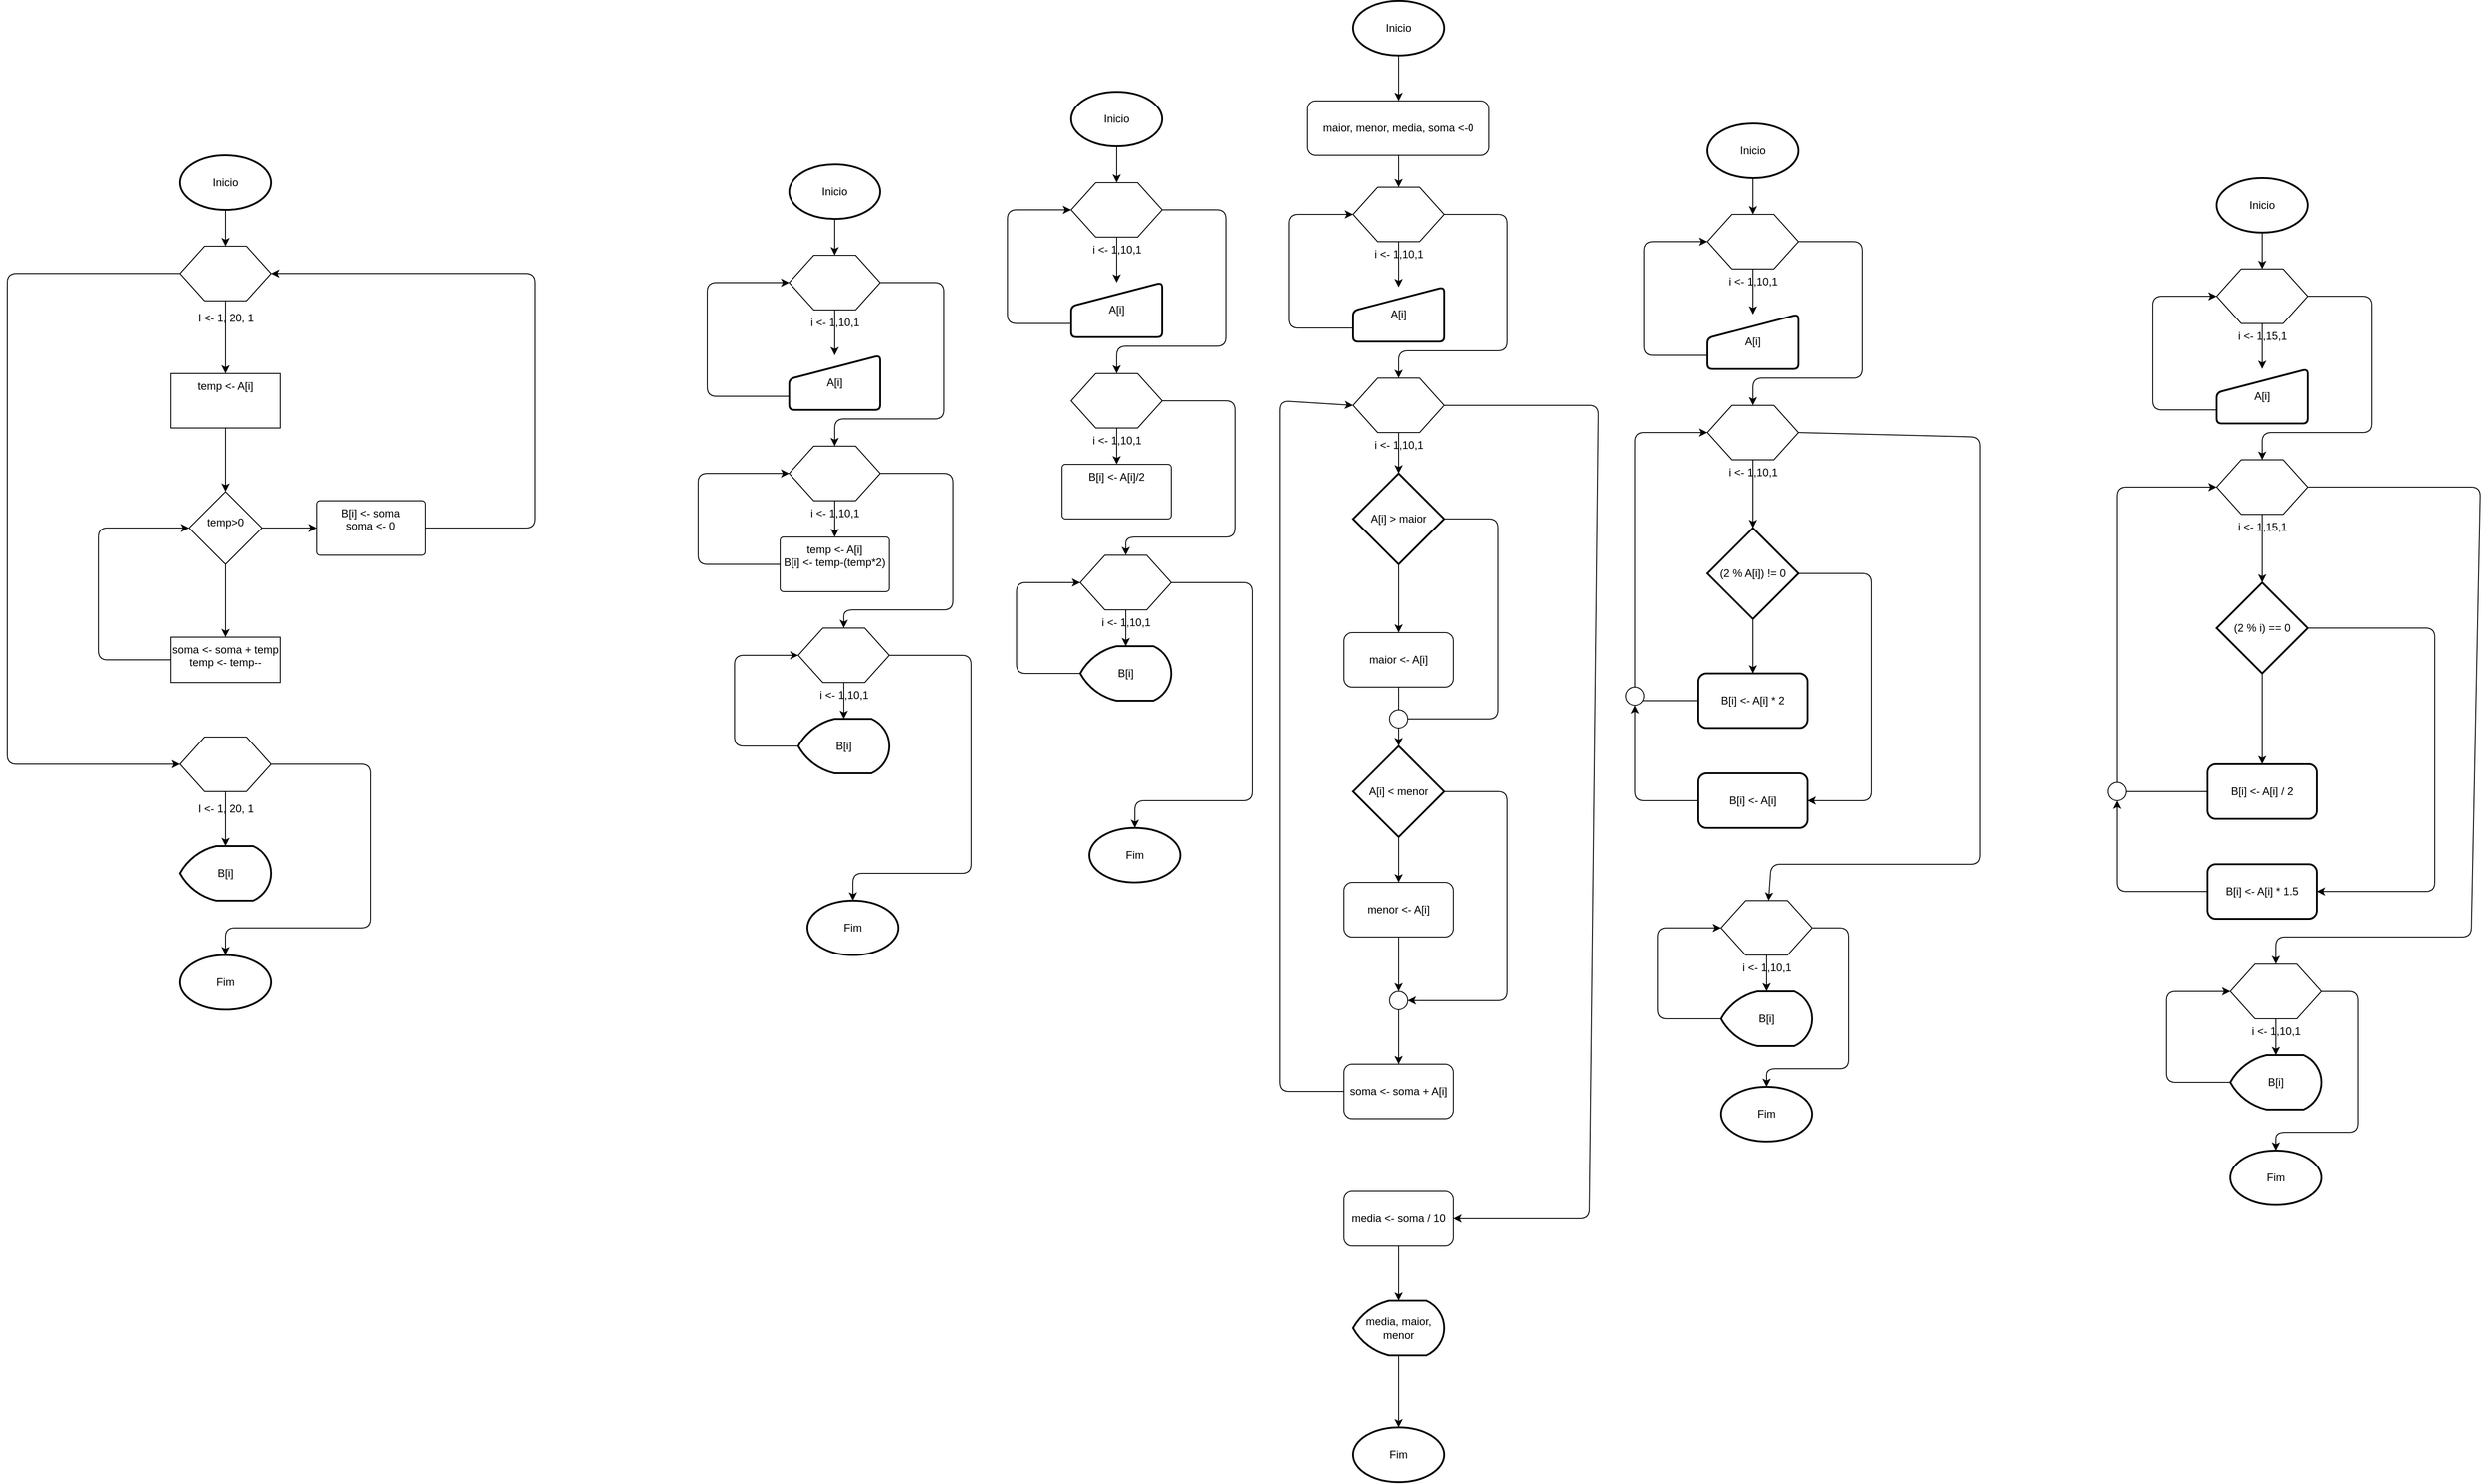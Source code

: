 <mxfile>
    <diagram id="wFaC8I6xKqfInYs-ftYd" name="Page-1">
        <mxGraphModel dx="507" dy="1387" grid="1" gridSize="10" guides="1" tooltips="1" connect="1" arrows="1" fold="1" page="1" pageScale="1" pageWidth="850" pageHeight="1100" math="0" shadow="0">
            <root>
                <mxCell id="0"/>
                <mxCell id="1" parent="0"/>
                <mxCell id="3" value="Fim" style="strokeWidth=2;html=1;shape=mxgraph.flowchart.start_1;whiteSpace=wrap;" parent="1" vertex="1">
                    <mxGeometry x="310" y="910" width="100" height="60" as="geometry"/>
                </mxCell>
                <mxCell id="16" value="" style="edgeStyle=none;html=1;" parent="1" source="14" target="15" edge="1">
                    <mxGeometry relative="1" as="geometry"/>
                </mxCell>
                <mxCell id="14" value="Inicio" style="strokeWidth=2;html=1;shape=mxgraph.flowchart.start_1;whiteSpace=wrap;" parent="1" vertex="1">
                    <mxGeometry x="310" y="30" width="100" height="60" as="geometry"/>
                </mxCell>
                <mxCell id="18" value="" style="edgeStyle=none;html=1;" parent="1" source="15" target="17" edge="1">
                    <mxGeometry relative="1" as="geometry"/>
                </mxCell>
                <mxCell id="32" style="edgeStyle=none;html=1;exitX=0;exitY=0.5;exitDx=0;exitDy=0;entryX=0;entryY=0.5;entryDx=0;entryDy=0;" parent="1" source="15" target="29" edge="1">
                    <mxGeometry relative="1" as="geometry">
                        <Array as="points">
                            <mxPoint x="120" y="160"/>
                            <mxPoint x="120" y="700"/>
                        </Array>
                    </mxGeometry>
                </mxCell>
                <mxCell id="15" value="&lt;p style=&quot;line-height: 0%;&quot;&gt;I &amp;lt;- 1, 20, 1&lt;/p&gt;" style="verticalLabelPosition=bottom;verticalAlign=top;html=1;shape=hexagon;perimeter=hexagonPerimeter2;arcSize=6;size=0.27;" parent="1" vertex="1">
                    <mxGeometry x="310" y="130" width="100" height="60" as="geometry"/>
                </mxCell>
                <mxCell id="21" value="" style="edgeStyle=none;html=1;" parent="1" source="17" target="20" edge="1">
                    <mxGeometry relative="1" as="geometry"/>
                </mxCell>
                <mxCell id="17" value="temp &amp;lt;- A[i]" style="whiteSpace=wrap;html=1;verticalAlign=top;arcSize=6;" parent="1" vertex="1">
                    <mxGeometry x="300" y="270" width="120" height="60" as="geometry"/>
                </mxCell>
                <mxCell id="23" value="" style="edgeStyle=none;html=1;" parent="1" source="20" target="22" edge="1">
                    <mxGeometry relative="1" as="geometry"/>
                </mxCell>
                <mxCell id="26" value="" style="edgeStyle=none;html=1;" parent="1" source="20" target="25" edge="1">
                    <mxGeometry relative="1" as="geometry"/>
                </mxCell>
                <mxCell id="20" value="&lt;p style=&quot;line-height: 260%;&quot;&gt;temp&amp;gt;0&lt;/p&gt;" style="rhombus;whiteSpace=wrap;html=1;verticalAlign=top;arcSize=6;" parent="1" vertex="1">
                    <mxGeometry x="320" y="400" width="80" height="80" as="geometry"/>
                </mxCell>
                <mxCell id="24" style="edgeStyle=none;html=1;exitX=0;exitY=0.5;exitDx=0;exitDy=0;entryX=0;entryY=0.5;entryDx=0;entryDy=0;" parent="1" source="22" target="20" edge="1">
                    <mxGeometry relative="1" as="geometry">
                        <Array as="points">
                            <mxPoint x="220" y="585"/>
                            <mxPoint x="220" y="440"/>
                        </Array>
                    </mxGeometry>
                </mxCell>
                <mxCell id="22" value="soma &amp;lt;- soma + temp&lt;br&gt;temp &amp;lt;- temp--" style="whiteSpace=wrap;html=1;verticalAlign=top;arcSize=6;" parent="1" vertex="1">
                    <mxGeometry x="300" y="560" width="120" height="50" as="geometry"/>
                </mxCell>
                <mxCell id="28" style="edgeStyle=none;html=1;exitX=1;exitY=0.5;exitDx=0;exitDy=0;entryX=1;entryY=0.5;entryDx=0;entryDy=0;" parent="1" source="25" target="15" edge="1">
                    <mxGeometry relative="1" as="geometry">
                        <Array as="points">
                            <mxPoint x="700" y="440"/>
                            <mxPoint x="700" y="160"/>
                        </Array>
                    </mxGeometry>
                </mxCell>
                <mxCell id="25" value="B[i] &amp;lt;- soma&lt;br&gt;soma &amp;lt;- 0" style="rounded=1;whiteSpace=wrap;html=1;verticalAlign=top;arcSize=6;" parent="1" vertex="1">
                    <mxGeometry x="460" y="410" width="120" height="60" as="geometry"/>
                </mxCell>
                <mxCell id="31" value="" style="edgeStyle=none;html=1;" parent="1" source="29" target="30" edge="1">
                    <mxGeometry relative="1" as="geometry"/>
                </mxCell>
                <mxCell id="33" style="edgeStyle=none;html=1;exitX=1;exitY=0.5;exitDx=0;exitDy=0;entryX=0.5;entryY=0;entryDx=0;entryDy=0;entryPerimeter=0;" parent="1" source="29" target="3" edge="1">
                    <mxGeometry relative="1" as="geometry">
                        <Array as="points">
                            <mxPoint x="520" y="700"/>
                            <mxPoint x="520" y="880"/>
                            <mxPoint x="360" y="880"/>
                        </Array>
                    </mxGeometry>
                </mxCell>
                <mxCell id="29" value="&lt;p style=&quot;line-height: 0%;&quot;&gt;I &amp;lt;- 1, 20, 1&lt;/p&gt;" style="verticalLabelPosition=bottom;verticalAlign=top;html=1;shape=hexagon;perimeter=hexagonPerimeter2;arcSize=6;size=0.27;" parent="1" vertex="1">
                    <mxGeometry x="310" y="670" width="100" height="60" as="geometry"/>
                </mxCell>
                <mxCell id="30" value="B[i]" style="strokeWidth=2;html=1;shape=mxgraph.flowchart.display;whiteSpace=wrap;" parent="1" vertex="1">
                    <mxGeometry x="310" y="790" width="100" height="60" as="geometry"/>
                </mxCell>
                <mxCell id="37" value="" style="edgeStyle=none;html=1;" parent="1" source="34" target="36" edge="1">
                    <mxGeometry relative="1" as="geometry"/>
                </mxCell>
                <mxCell id="34" value="Inicio" style="strokeWidth=2;html=1;shape=mxgraph.flowchart.start_1;whiteSpace=wrap;" parent="1" vertex="1">
                    <mxGeometry x="980" y="40" width="100" height="60" as="geometry"/>
                </mxCell>
                <mxCell id="35" value="Fim" style="strokeWidth=2;html=1;shape=mxgraph.flowchart.start_1;whiteSpace=wrap;" parent="1" vertex="1">
                    <mxGeometry x="1000" y="850" width="100" height="60" as="geometry"/>
                </mxCell>
                <mxCell id="39" value="" style="edgeStyle=none;html=1;" parent="1" source="36" target="38" edge="1">
                    <mxGeometry relative="1" as="geometry"/>
                </mxCell>
                <mxCell id="47" style="edgeStyle=none;html=1;exitX=1;exitY=0.5;exitDx=0;exitDy=0;entryX=0.5;entryY=0;entryDx=0;entryDy=0;" parent="1" source="36" target="44" edge="1">
                    <mxGeometry relative="1" as="geometry">
                        <Array as="points">
                            <mxPoint x="1150" y="170"/>
                            <mxPoint x="1150" y="320"/>
                            <mxPoint x="1030" y="320"/>
                        </Array>
                    </mxGeometry>
                </mxCell>
                <mxCell id="36" value="i &amp;lt;- 1,10,1" style="verticalLabelPosition=bottom;verticalAlign=top;html=1;shape=hexagon;perimeter=hexagonPerimeter2;arcSize=6;size=0.27;" parent="1" vertex="1">
                    <mxGeometry x="980" y="140" width="100" height="60" as="geometry"/>
                </mxCell>
                <mxCell id="40" style="edgeStyle=none;html=1;exitX=0;exitY=0.75;exitDx=0;exitDy=0;entryX=0;entryY=0.5;entryDx=0;entryDy=0;" parent="1" source="38" target="36" edge="1">
                    <mxGeometry relative="1" as="geometry">
                        <Array as="points">
                            <mxPoint x="890" y="295"/>
                            <mxPoint x="890" y="170"/>
                        </Array>
                    </mxGeometry>
                </mxCell>
                <mxCell id="38" value="A[i]" style="html=1;strokeWidth=2;shape=manualInput;whiteSpace=wrap;rounded=1;size=26;arcSize=11;" parent="1" vertex="1">
                    <mxGeometry x="980" y="250" width="100" height="60" as="geometry"/>
                </mxCell>
                <mxCell id="46" style="edgeStyle=none;html=1;exitX=0;exitY=0.5;exitDx=0;exitDy=0;entryX=0;entryY=0.5;entryDx=0;entryDy=0;" parent="1" source="42" target="44" edge="1">
                    <mxGeometry relative="1" as="geometry">
                        <Array as="points">
                            <mxPoint x="880" y="480"/>
                            <mxPoint x="880" y="430"/>
                            <mxPoint x="880" y="380"/>
                        </Array>
                    </mxGeometry>
                </mxCell>
                <mxCell id="42" value="temp &amp;lt;- A[i]&lt;br&gt;B[i] &amp;lt;- temp-(temp*2)" style="rounded=1;whiteSpace=wrap;html=1;verticalAlign=top;arcSize=6;" parent="1" vertex="1">
                    <mxGeometry x="970" y="450" width="120" height="60" as="geometry"/>
                </mxCell>
                <mxCell id="45" value="" style="edgeStyle=none;html=1;" parent="1" source="44" target="42" edge="1">
                    <mxGeometry relative="1" as="geometry"/>
                </mxCell>
                <mxCell id="59" style="edgeStyle=none;html=1;exitX=1;exitY=0.5;exitDx=0;exitDy=0;entryX=0.5;entryY=0;entryDx=0;entryDy=0;" parent="1" source="44" target="56" edge="1">
                    <mxGeometry relative="1" as="geometry">
                        <Array as="points">
                            <mxPoint x="1160" y="380"/>
                            <mxPoint x="1160" y="530"/>
                            <mxPoint x="1040" y="530"/>
                        </Array>
                    </mxGeometry>
                </mxCell>
                <mxCell id="44" value="i &amp;lt;- 1,10,1" style="verticalLabelPosition=bottom;verticalAlign=top;html=1;shape=hexagon;perimeter=hexagonPerimeter2;arcSize=6;size=0.27;" parent="1" vertex="1">
                    <mxGeometry x="980" y="350" width="100" height="60" as="geometry"/>
                </mxCell>
                <mxCell id="58" value="" style="edgeStyle=none;html=1;" parent="1" source="56" target="57" edge="1">
                    <mxGeometry relative="1" as="geometry"/>
                </mxCell>
                <mxCell id="61" style="edgeStyle=none;html=1;exitX=1;exitY=0.5;exitDx=0;exitDy=0;" parent="1" source="56" target="35" edge="1">
                    <mxGeometry relative="1" as="geometry">
                        <Array as="points">
                            <mxPoint x="1180" y="580"/>
                            <mxPoint x="1180" y="820"/>
                            <mxPoint x="1050" y="820"/>
                        </Array>
                    </mxGeometry>
                </mxCell>
                <mxCell id="56" value="i &amp;lt;- 1,10,1" style="verticalLabelPosition=bottom;verticalAlign=top;html=1;shape=hexagon;perimeter=hexagonPerimeter2;arcSize=6;size=0.27;" parent="1" vertex="1">
                    <mxGeometry x="990" y="550" width="100" height="60" as="geometry"/>
                </mxCell>
                <mxCell id="60" style="edgeStyle=none;html=1;exitX=0;exitY=0.5;exitDx=0;exitDy=0;exitPerimeter=0;entryX=0;entryY=0.5;entryDx=0;entryDy=0;" parent="1" source="57" target="56" edge="1">
                    <mxGeometry relative="1" as="geometry">
                        <Array as="points">
                            <mxPoint x="920" y="680"/>
                            <mxPoint x="920" y="580"/>
                        </Array>
                    </mxGeometry>
                </mxCell>
                <mxCell id="57" value="B[i]" style="strokeWidth=2;html=1;shape=mxgraph.flowchart.display;whiteSpace=wrap;" parent="1" vertex="1">
                    <mxGeometry x="990" y="650" width="100" height="60" as="geometry"/>
                </mxCell>
                <mxCell id="62" value="" style="edgeStyle=none;html=1;" parent="1" source="63" target="67" edge="1">
                    <mxGeometry relative="1" as="geometry"/>
                </mxCell>
                <mxCell id="63" value="Inicio" style="strokeWidth=2;html=1;shape=mxgraph.flowchart.start_1;whiteSpace=wrap;" parent="1" vertex="1">
                    <mxGeometry x="1290" y="-40" width="100" height="60" as="geometry"/>
                </mxCell>
                <mxCell id="64" value="Fim" style="strokeWidth=2;html=1;shape=mxgraph.flowchart.start_1;whiteSpace=wrap;" parent="1" vertex="1">
                    <mxGeometry x="1310" y="770" width="100" height="60" as="geometry"/>
                </mxCell>
                <mxCell id="65" value="" style="edgeStyle=none;html=1;" parent="1" source="67" target="68" edge="1">
                    <mxGeometry relative="1" as="geometry"/>
                </mxCell>
                <mxCell id="66" style="edgeStyle=none;html=1;exitX=1;exitY=0.5;exitDx=0;exitDy=0;entryX=0.5;entryY=0;entryDx=0;entryDy=0;" parent="1" source="67" target="72" edge="1">
                    <mxGeometry relative="1" as="geometry">
                        <Array as="points">
                            <mxPoint x="1460" y="90"/>
                            <mxPoint x="1460" y="240"/>
                            <mxPoint x="1340" y="240"/>
                        </Array>
                    </mxGeometry>
                </mxCell>
                <mxCell id="67" value="i &amp;lt;- 1,10,1" style="verticalLabelPosition=bottom;verticalAlign=top;html=1;shape=hexagon;perimeter=hexagonPerimeter2;arcSize=6;size=0.27;" parent="1" vertex="1">
                    <mxGeometry x="1290" y="60" width="100" height="60" as="geometry"/>
                </mxCell>
                <mxCell id="114" style="edgeStyle=none;html=1;exitX=0;exitY=0.75;exitDx=0;exitDy=0;entryX=0;entryY=0.5;entryDx=0;entryDy=0;" parent="1" source="68" target="67" edge="1">
                    <mxGeometry relative="1" as="geometry">
                        <Array as="points">
                            <mxPoint x="1220" y="215"/>
                            <mxPoint x="1220" y="90"/>
                        </Array>
                    </mxGeometry>
                </mxCell>
                <mxCell id="68" value="A[i]" style="html=1;strokeWidth=2;shape=manualInput;whiteSpace=wrap;rounded=1;size=26;arcSize=11;" parent="1" vertex="1">
                    <mxGeometry x="1290" y="170" width="100" height="60" as="geometry"/>
                </mxCell>
                <mxCell id="69" value="B[i] &amp;lt;- A[i]/2" style="rounded=1;whiteSpace=wrap;html=1;verticalAlign=top;arcSize=6;" parent="1" vertex="1">
                    <mxGeometry x="1280" y="370" width="120" height="60" as="geometry"/>
                </mxCell>
                <mxCell id="70" value="" style="edgeStyle=none;html=1;" parent="1" source="72" target="69" edge="1">
                    <mxGeometry relative="1" as="geometry"/>
                </mxCell>
                <mxCell id="71" style="edgeStyle=none;html=1;exitX=1;exitY=0.5;exitDx=0;exitDy=0;entryX=0.5;entryY=0;entryDx=0;entryDy=0;" parent="1" source="72" target="75" edge="1">
                    <mxGeometry relative="1" as="geometry">
                        <Array as="points">
                            <mxPoint x="1470" y="300"/>
                            <mxPoint x="1470" y="450"/>
                            <mxPoint x="1350" y="450"/>
                        </Array>
                    </mxGeometry>
                </mxCell>
                <mxCell id="72" value="i &amp;lt;- 1,10,1" style="verticalLabelPosition=bottom;verticalAlign=top;html=1;shape=hexagon;perimeter=hexagonPerimeter2;arcSize=6;size=0.27;" parent="1" vertex="1">
                    <mxGeometry x="1290" y="270" width="100" height="60" as="geometry"/>
                </mxCell>
                <mxCell id="73" value="" style="edgeStyle=none;html=1;" parent="1" source="75" target="77" edge="1">
                    <mxGeometry relative="1" as="geometry"/>
                </mxCell>
                <mxCell id="74" style="edgeStyle=none;html=1;exitX=1;exitY=0.5;exitDx=0;exitDy=0;" parent="1" source="75" target="64" edge="1">
                    <mxGeometry relative="1" as="geometry">
                        <Array as="points">
                            <mxPoint x="1490" y="500"/>
                            <mxPoint x="1490" y="740"/>
                            <mxPoint x="1360" y="740"/>
                        </Array>
                    </mxGeometry>
                </mxCell>
                <mxCell id="75" value="i &amp;lt;- 1,10,1" style="verticalLabelPosition=bottom;verticalAlign=top;html=1;shape=hexagon;perimeter=hexagonPerimeter2;arcSize=6;size=0.27;" parent="1" vertex="1">
                    <mxGeometry x="1300" y="470" width="100" height="60" as="geometry"/>
                </mxCell>
                <mxCell id="76" style="edgeStyle=none;html=1;exitX=0;exitY=0.5;exitDx=0;exitDy=0;exitPerimeter=0;entryX=0;entryY=0.5;entryDx=0;entryDy=0;" parent="1" source="77" target="75" edge="1">
                    <mxGeometry relative="1" as="geometry">
                        <Array as="points">
                            <mxPoint x="1230" y="600"/>
                            <mxPoint x="1230" y="500"/>
                        </Array>
                    </mxGeometry>
                </mxCell>
                <mxCell id="77" value="B[i]" style="strokeWidth=2;html=1;shape=mxgraph.flowchart.display;whiteSpace=wrap;" parent="1" vertex="1">
                    <mxGeometry x="1300" y="570" width="100" height="60" as="geometry"/>
                </mxCell>
                <mxCell id="95" value="" style="edgeStyle=none;html=1;" parent="1" source="79" target="94" edge="1">
                    <mxGeometry relative="1" as="geometry"/>
                </mxCell>
                <mxCell id="79" value="Inicio" style="strokeWidth=2;html=1;shape=mxgraph.flowchart.start_1;whiteSpace=wrap;" parent="1" vertex="1">
                    <mxGeometry x="1600" y="-140" width="100" height="60" as="geometry"/>
                </mxCell>
                <mxCell id="81" value="" style="edgeStyle=none;html=1;" parent="1" source="83" target="84" edge="1">
                    <mxGeometry relative="1" as="geometry"/>
                </mxCell>
                <mxCell id="82" style="edgeStyle=none;html=1;exitX=1;exitY=0.5;exitDx=0;exitDy=0;entryX=0.5;entryY=0;entryDx=0;entryDy=0;" parent="1" source="83" target="88" edge="1">
                    <mxGeometry relative="1" as="geometry">
                        <Array as="points">
                            <mxPoint x="1770" y="95"/>
                            <mxPoint x="1770" y="245"/>
                            <mxPoint x="1650" y="245"/>
                        </Array>
                    </mxGeometry>
                </mxCell>
                <mxCell id="83" value="i &amp;lt;- 1,10,1" style="verticalLabelPosition=bottom;verticalAlign=top;html=1;shape=hexagon;perimeter=hexagonPerimeter2;arcSize=6;size=0.27;" parent="1" vertex="1">
                    <mxGeometry x="1600" y="65" width="100" height="60" as="geometry"/>
                </mxCell>
                <mxCell id="115" style="edgeStyle=none;html=1;exitX=0;exitY=0.75;exitDx=0;exitDy=0;entryX=0;entryY=0.5;entryDx=0;entryDy=0;" parent="1" source="84" target="83" edge="1">
                    <mxGeometry relative="1" as="geometry">
                        <Array as="points">
                            <mxPoint x="1530" y="220"/>
                            <mxPoint x="1530" y="95"/>
                        </Array>
                    </mxGeometry>
                </mxCell>
                <mxCell id="84" value="A[i]" style="html=1;strokeWidth=2;shape=manualInput;whiteSpace=wrap;rounded=1;size=26;arcSize=11;" parent="1" vertex="1">
                    <mxGeometry x="1600" y="175" width="100" height="60" as="geometry"/>
                </mxCell>
                <mxCell id="98" value="" style="edgeStyle=none;html=1;" parent="1" source="88" target="97" edge="1">
                    <mxGeometry relative="1" as="geometry"/>
                </mxCell>
                <mxCell id="118" style="edgeStyle=none;html=1;exitX=1;exitY=0.5;exitDx=0;exitDy=0;entryX=1;entryY=0.5;entryDx=0;entryDy=0;" parent="1" source="88" target="117" edge="1">
                    <mxGeometry relative="1" as="geometry">
                        <Array as="points">
                            <mxPoint x="1870" y="305"/>
                            <mxPoint x="1860" y="1200"/>
                        </Array>
                    </mxGeometry>
                </mxCell>
                <mxCell id="88" value="i &amp;lt;- 1,10,1" style="verticalLabelPosition=bottom;verticalAlign=top;html=1;shape=hexagon;perimeter=hexagonPerimeter2;arcSize=6;size=0.27;" parent="1" vertex="1">
                    <mxGeometry x="1600" y="275" width="100" height="60" as="geometry"/>
                </mxCell>
                <mxCell id="96" value="" style="edgeStyle=none;html=1;" parent="1" source="94" target="83" edge="1">
                    <mxGeometry relative="1" as="geometry"/>
                </mxCell>
                <mxCell id="94" value="maior, menor, media, soma &amp;lt;-0" style="rounded=1;whiteSpace=wrap;html=1;" parent="1" vertex="1">
                    <mxGeometry x="1550" y="-30" width="200" height="60" as="geometry"/>
                </mxCell>
                <mxCell id="100" value="" style="edgeStyle=none;html=1;" parent="1" source="97" target="99" edge="1">
                    <mxGeometry relative="1" as="geometry"/>
                </mxCell>
                <mxCell id="103" style="edgeStyle=none;html=1;exitX=1;exitY=0.5;exitDx=0;exitDy=0;exitPerimeter=0;" parent="1" source="97" edge="1">
                    <mxGeometry relative="1" as="geometry">
                        <mxPoint x="1650" y="650" as="targetPoint"/>
                        <Array as="points">
                            <mxPoint x="1760" y="430"/>
                            <mxPoint x="1760" y="650"/>
                        </Array>
                    </mxGeometry>
                </mxCell>
                <mxCell id="97" value="A[i] &amp;gt; maior" style="strokeWidth=2;html=1;shape=mxgraph.flowchart.decision;whiteSpace=wrap;" parent="1" vertex="1">
                    <mxGeometry x="1600" y="380" width="100" height="100" as="geometry"/>
                </mxCell>
                <mxCell id="102" value="" style="edgeStyle=none;html=1;startArrow=none;" parent="1" source="104" target="101" edge="1">
                    <mxGeometry relative="1" as="geometry"/>
                </mxCell>
                <mxCell id="99" value="maior &amp;lt;- A[i]" style="rounded=1;whiteSpace=wrap;html=1;" parent="1" vertex="1">
                    <mxGeometry x="1590" y="555" width="120" height="60" as="geometry"/>
                </mxCell>
                <mxCell id="107" value="" style="edgeStyle=none;html=1;" parent="1" source="101" target="106" edge="1">
                    <mxGeometry relative="1" as="geometry"/>
                </mxCell>
                <mxCell id="112" style="edgeStyle=none;html=1;exitX=1;exitY=0.5;exitDx=0;exitDy=0;exitPerimeter=0;entryX=1;entryY=0.5;entryDx=0;entryDy=0;entryPerimeter=0;" parent="1" source="101" target="108" edge="1">
                    <mxGeometry relative="1" as="geometry">
                        <Array as="points">
                            <mxPoint x="1770" y="730"/>
                            <mxPoint x="1770" y="960"/>
                        </Array>
                    </mxGeometry>
                </mxCell>
                <mxCell id="101" value="A[i] &amp;lt; menor" style="strokeWidth=2;html=1;shape=mxgraph.flowchart.decision;whiteSpace=wrap;" parent="1" vertex="1">
                    <mxGeometry x="1600" y="680" width="100" height="100" as="geometry"/>
                </mxCell>
                <mxCell id="105" value="" style="edgeStyle=none;html=1;endArrow=none;" parent="1" source="99" target="104" edge="1">
                    <mxGeometry relative="1" as="geometry">
                        <mxPoint x="1650" y="615" as="sourcePoint"/>
                        <mxPoint x="1650" y="680" as="targetPoint"/>
                    </mxGeometry>
                </mxCell>
                <mxCell id="104" value="" style="verticalLabelPosition=bottom;verticalAlign=top;html=1;shape=mxgraph.flowchart.on-page_reference;" parent="1" vertex="1">
                    <mxGeometry x="1640" y="640" width="20" height="20" as="geometry"/>
                </mxCell>
                <mxCell id="111" value="" style="edgeStyle=none;html=1;" parent="1" source="106" target="108" edge="1">
                    <mxGeometry relative="1" as="geometry"/>
                </mxCell>
                <mxCell id="106" value="menor &amp;lt;- A[i]" style="rounded=1;whiteSpace=wrap;html=1;" parent="1" vertex="1">
                    <mxGeometry x="1590" y="830" width="120" height="60" as="geometry"/>
                </mxCell>
                <mxCell id="110" value="" style="edgeStyle=none;html=1;" parent="1" source="108" edge="1">
                    <mxGeometry relative="1" as="geometry">
                        <mxPoint x="1650" y="1030" as="targetPoint"/>
                    </mxGeometry>
                </mxCell>
                <mxCell id="108" value="" style="verticalLabelPosition=bottom;verticalAlign=top;html=1;shape=mxgraph.flowchart.on-page_reference;" parent="1" vertex="1">
                    <mxGeometry x="1640" y="950" width="20" height="20" as="geometry"/>
                </mxCell>
                <mxCell id="116" style="edgeStyle=none;html=1;exitX=0;exitY=0.5;exitDx=0;exitDy=0;entryX=0;entryY=0.5;entryDx=0;entryDy=0;" parent="1" source="113" target="88" edge="1">
                    <mxGeometry relative="1" as="geometry">
                        <Array as="points">
                            <mxPoint x="1520" y="1060"/>
                            <mxPoint x="1520" y="300"/>
                        </Array>
                    </mxGeometry>
                </mxCell>
                <mxCell id="113" value="soma &amp;lt;- soma + A[i]" style="rounded=1;whiteSpace=wrap;html=1;" parent="1" vertex="1">
                    <mxGeometry x="1590" y="1030" width="120" height="60" as="geometry"/>
                </mxCell>
                <mxCell id="120" value="" style="edgeStyle=none;html=1;" parent="1" source="117" target="119" edge="1">
                    <mxGeometry relative="1" as="geometry"/>
                </mxCell>
                <mxCell id="117" value="media &amp;lt;- soma / 10" style="rounded=1;whiteSpace=wrap;html=1;" parent="1" vertex="1">
                    <mxGeometry x="1590" y="1170" width="120" height="60" as="geometry"/>
                </mxCell>
                <mxCell id="122" value="" style="edgeStyle=none;html=1;" parent="1" source="119" target="121" edge="1">
                    <mxGeometry relative="1" as="geometry"/>
                </mxCell>
                <mxCell id="119" value="media, maior, menor" style="strokeWidth=2;html=1;shape=mxgraph.flowchart.display;whiteSpace=wrap;" parent="1" vertex="1">
                    <mxGeometry x="1600" y="1290" width="100" height="60" as="geometry"/>
                </mxCell>
                <mxCell id="121" value="Fim" style="strokeWidth=2;html=1;shape=mxgraph.flowchart.start_1;whiteSpace=wrap;" parent="1" vertex="1">
                    <mxGeometry x="1600" y="1430" width="100" height="60" as="geometry"/>
                </mxCell>
                <mxCell id="123" value="" style="edgeStyle=none;html=1;" edge="1" parent="1" source="124" target="128">
                    <mxGeometry relative="1" as="geometry"/>
                </mxCell>
                <mxCell id="124" value="Inicio" style="strokeWidth=2;html=1;shape=mxgraph.flowchart.start_1;whiteSpace=wrap;" vertex="1" parent="1">
                    <mxGeometry x="1990" y="-5" width="100" height="60" as="geometry"/>
                </mxCell>
                <mxCell id="125" value="Fim" style="strokeWidth=2;html=1;shape=mxgraph.flowchart.start_1;whiteSpace=wrap;" vertex="1" parent="1">
                    <mxGeometry x="2005" y="1055" width="100" height="60" as="geometry"/>
                </mxCell>
                <mxCell id="126" value="" style="edgeStyle=none;html=1;" edge="1" parent="1" source="128" target="130">
                    <mxGeometry relative="1" as="geometry"/>
                </mxCell>
                <mxCell id="127" style="edgeStyle=none;html=1;exitX=1;exitY=0.5;exitDx=0;exitDy=0;entryX=0.5;entryY=0;entryDx=0;entryDy=0;" edge="1" parent="1" source="128" target="134">
                    <mxGeometry relative="1" as="geometry">
                        <Array as="points">
                            <mxPoint x="2160" y="125"/>
                            <mxPoint x="2160" y="275"/>
                            <mxPoint x="2040" y="275"/>
                        </Array>
                    </mxGeometry>
                </mxCell>
                <mxCell id="128" value="i &amp;lt;- 1,10,1" style="verticalLabelPosition=bottom;verticalAlign=top;html=1;shape=hexagon;perimeter=hexagonPerimeter2;arcSize=6;size=0.27;" vertex="1" parent="1">
                    <mxGeometry x="1990" y="95" width="100" height="60" as="geometry"/>
                </mxCell>
                <mxCell id="129" style="edgeStyle=none;html=1;exitX=0;exitY=0.75;exitDx=0;exitDy=0;entryX=0;entryY=0.5;entryDx=0;entryDy=0;" edge="1" parent="1" source="130" target="128">
                    <mxGeometry relative="1" as="geometry">
                        <Array as="points">
                            <mxPoint x="1920" y="250"/>
                            <mxPoint x="1920" y="125"/>
                        </Array>
                    </mxGeometry>
                </mxCell>
                <mxCell id="130" value="A[i]" style="html=1;strokeWidth=2;shape=manualInput;whiteSpace=wrap;rounded=1;size=26;arcSize=11;" vertex="1" parent="1">
                    <mxGeometry x="1990" y="205" width="100" height="60" as="geometry"/>
                </mxCell>
                <mxCell id="147" value="" style="edgeStyle=none;html=1;" edge="1" parent="1" source="134" target="146">
                    <mxGeometry relative="1" as="geometry"/>
                </mxCell>
                <mxCell id="157" style="edgeStyle=none;html=1;exitX=1;exitY=0.5;exitDx=0;exitDy=0;" edge="1" parent="1" source="134" target="136">
                    <mxGeometry relative="1" as="geometry">
                        <Array as="points">
                            <mxPoint x="2290" y="340"/>
                            <mxPoint x="2290" y="810"/>
                            <mxPoint x="2060" y="810"/>
                        </Array>
                    </mxGeometry>
                </mxCell>
                <mxCell id="134" value="i &amp;lt;- 1,10,1" style="verticalLabelPosition=bottom;verticalAlign=top;html=1;shape=hexagon;perimeter=hexagonPerimeter2;arcSize=6;size=0.27;" vertex="1" parent="1">
                    <mxGeometry x="1990" y="305" width="100" height="60" as="geometry"/>
                </mxCell>
                <mxCell id="135" value="" style="edgeStyle=none;html=1;" edge="1" parent="1" source="136" target="138">
                    <mxGeometry relative="1" as="geometry"/>
                </mxCell>
                <mxCell id="140" style="edgeStyle=none;html=1;exitX=1;exitY=0.5;exitDx=0;exitDy=0;entryX=0.5;entryY=0;entryDx=0;entryDy=0;entryPerimeter=0;" edge="1" parent="1" source="136" target="125">
                    <mxGeometry relative="1" as="geometry">
                        <Array as="points">
                            <mxPoint x="2145" y="880"/>
                            <mxPoint x="2145" y="1035"/>
                            <mxPoint x="2055" y="1035"/>
                        </Array>
                    </mxGeometry>
                </mxCell>
                <mxCell id="136" value="i &amp;lt;- 1,10,1" style="verticalLabelPosition=bottom;verticalAlign=top;html=1;shape=hexagon;perimeter=hexagonPerimeter2;arcSize=6;size=0.27;" vertex="1" parent="1">
                    <mxGeometry x="2005" y="850" width="100" height="60" as="geometry"/>
                </mxCell>
                <mxCell id="137" style="edgeStyle=none;html=1;exitX=0;exitY=0.5;exitDx=0;exitDy=0;exitPerimeter=0;entryX=0;entryY=0.5;entryDx=0;entryDy=0;" edge="1" parent="1" source="138" target="136">
                    <mxGeometry relative="1" as="geometry">
                        <Array as="points">
                            <mxPoint x="1935" y="980"/>
                            <mxPoint x="1935" y="880"/>
                        </Array>
                    </mxGeometry>
                </mxCell>
                <mxCell id="138" value="B[i]" style="strokeWidth=2;html=1;shape=mxgraph.flowchart.display;whiteSpace=wrap;" vertex="1" parent="1">
                    <mxGeometry x="2005" y="950" width="100" height="60" as="geometry"/>
                </mxCell>
                <mxCell id="149" value="" style="edgeStyle=none;html=1;" edge="1" parent="1" source="146" target="148">
                    <mxGeometry relative="1" as="geometry"/>
                </mxCell>
                <mxCell id="152" style="edgeStyle=none;html=1;exitX=1;exitY=0.5;exitDx=0;exitDy=0;exitPerimeter=0;entryX=1;entryY=0.5;entryDx=0;entryDy=0;" edge="1" parent="1" source="146" target="151">
                    <mxGeometry relative="1" as="geometry">
                        <Array as="points">
                            <mxPoint x="2170" y="490"/>
                            <mxPoint x="2170" y="740"/>
                        </Array>
                    </mxGeometry>
                </mxCell>
                <mxCell id="146" value="(2 % A[i]) != 0" style="strokeWidth=2;html=1;shape=mxgraph.flowchart.decision;whiteSpace=wrap;" vertex="1" parent="1">
                    <mxGeometry x="1990" y="440" width="100" height="100" as="geometry"/>
                </mxCell>
                <mxCell id="150" style="edgeStyle=none;html=1;exitX=0.5;exitY=0;exitDx=0;exitDy=0;entryX=0;entryY=0.5;entryDx=0;entryDy=0;startArrow=none;exitPerimeter=0;" edge="1" parent="1" source="154" target="134">
                    <mxGeometry relative="1" as="geometry">
                        <Array as="points">
                            <mxPoint x="1910" y="335"/>
                        </Array>
                    </mxGeometry>
                </mxCell>
                <mxCell id="148" value="B[i] &amp;lt;- A[i] * 2" style="rounded=1;whiteSpace=wrap;html=1;strokeWidth=2;" vertex="1" parent="1">
                    <mxGeometry x="1980" y="600" width="120" height="60" as="geometry"/>
                </mxCell>
                <mxCell id="156" style="edgeStyle=none;html=1;exitX=0;exitY=0.5;exitDx=0;exitDy=0;entryX=0.5;entryY=1;entryDx=0;entryDy=0;entryPerimeter=0;" edge="1" parent="1" source="151" target="154">
                    <mxGeometry relative="1" as="geometry">
                        <Array as="points">
                            <mxPoint x="1910" y="740"/>
                        </Array>
                    </mxGeometry>
                </mxCell>
                <mxCell id="151" value="B[i] &amp;lt;- A[i]" style="rounded=1;whiteSpace=wrap;html=1;strokeWidth=2;" vertex="1" parent="1">
                    <mxGeometry x="1980" y="710" width="120" height="60" as="geometry"/>
                </mxCell>
                <mxCell id="155" value="" style="edgeStyle=none;html=1;exitX=0;exitY=0.5;exitDx=0;exitDy=0;entryX=0;entryY=0.5;entryDx=0;entryDy=0;endArrow=none;" edge="1" parent="1" source="148" target="154">
                    <mxGeometry relative="1" as="geometry">
                        <mxPoint x="1980" y="630" as="sourcePoint"/>
                        <mxPoint x="1990" y="335.0" as="targetPoint"/>
                        <Array as="points">
                            <mxPoint x="1910" y="630"/>
                        </Array>
                    </mxGeometry>
                </mxCell>
                <mxCell id="154" value="" style="verticalLabelPosition=bottom;verticalAlign=top;html=1;shape=mxgraph.flowchart.on-page_reference;" vertex="1" parent="1">
                    <mxGeometry x="1900" y="615" width="20" height="20" as="geometry"/>
                </mxCell>
                <mxCell id="158" value="" style="edgeStyle=none;html=1;" edge="1" parent="1" source="159" target="162">
                    <mxGeometry relative="1" as="geometry"/>
                </mxCell>
                <mxCell id="159" value="Inicio" style="strokeWidth=2;html=1;shape=mxgraph.flowchart.start_1;whiteSpace=wrap;" vertex="1" parent="1">
                    <mxGeometry x="2550" y="55" width="100" height="60" as="geometry"/>
                </mxCell>
                <mxCell id="160" value="" style="edgeStyle=none;html=1;" edge="1" parent="1" source="162" target="164">
                    <mxGeometry relative="1" as="geometry"/>
                </mxCell>
                <mxCell id="161" style="edgeStyle=none;html=1;exitX=1;exitY=0.5;exitDx=0;exitDy=0;entryX=0.5;entryY=0;entryDx=0;entryDy=0;" edge="1" parent="1" source="162" target="166">
                    <mxGeometry relative="1" as="geometry">
                        <Array as="points">
                            <mxPoint x="2720" y="185"/>
                            <mxPoint x="2720" y="335"/>
                            <mxPoint x="2600" y="335"/>
                        </Array>
                    </mxGeometry>
                </mxCell>
                <mxCell id="162" value="i &amp;lt;- 1,15,1" style="verticalLabelPosition=bottom;verticalAlign=top;html=1;shape=hexagon;perimeter=hexagonPerimeter2;arcSize=6;size=0.27;" vertex="1" parent="1">
                    <mxGeometry x="2550" y="155" width="100" height="60" as="geometry"/>
                </mxCell>
                <mxCell id="163" style="edgeStyle=none;html=1;exitX=0;exitY=0.75;exitDx=0;exitDy=0;entryX=0;entryY=0.5;entryDx=0;entryDy=0;" edge="1" parent="1" source="164" target="162">
                    <mxGeometry relative="1" as="geometry">
                        <Array as="points">
                            <mxPoint x="2480" y="310"/>
                            <mxPoint x="2480" y="185"/>
                        </Array>
                    </mxGeometry>
                </mxCell>
                <mxCell id="164" value="A[i]" style="html=1;strokeWidth=2;shape=manualInput;whiteSpace=wrap;rounded=1;size=26;arcSize=11;" vertex="1" parent="1">
                    <mxGeometry x="2550" y="265" width="100" height="60" as="geometry"/>
                </mxCell>
                <mxCell id="165" value="" style="edgeStyle=none;html=1;" edge="1" parent="1" source="166" target="167">
                    <mxGeometry relative="1" as="geometry"/>
                </mxCell>
                <mxCell id="183" style="edgeStyle=none;html=1;exitX=1;exitY=0.5;exitDx=0;exitDy=0;entryX=0.5;entryY=0;entryDx=0;entryDy=0;" edge="1" parent="1" source="166" target="180">
                    <mxGeometry relative="1" as="geometry">
                        <Array as="points">
                            <mxPoint x="2840" y="395"/>
                            <mxPoint x="2830" y="890"/>
                            <mxPoint x="2615" y="890"/>
                        </Array>
                    </mxGeometry>
                </mxCell>
                <mxCell id="166" value="i &amp;lt;- 1,15,1" style="verticalLabelPosition=bottom;verticalAlign=top;html=1;shape=hexagon;perimeter=hexagonPerimeter2;arcSize=6;size=0.27;" vertex="1" parent="1">
                    <mxGeometry x="2550" y="365" width="100" height="60" as="geometry"/>
                </mxCell>
                <mxCell id="169" value="" style="edgeStyle=none;html=1;" edge="1" parent="1" source="167" target="168">
                    <mxGeometry relative="1" as="geometry"/>
                </mxCell>
                <mxCell id="176" style="edgeStyle=none;html=1;exitX=1;exitY=0.5;exitDx=0;exitDy=0;exitPerimeter=0;entryX=1;entryY=0.5;entryDx=0;entryDy=0;" edge="1" parent="1" source="167" target="172">
                    <mxGeometry relative="1" as="geometry">
                        <Array as="points">
                            <mxPoint x="2790" y="550"/>
                            <mxPoint x="2790" y="840"/>
                        </Array>
                    </mxGeometry>
                </mxCell>
                <mxCell id="167" value="(2 % i) == 0" style="strokeWidth=2;html=1;shape=mxgraph.flowchart.decision;whiteSpace=wrap;" vertex="1" parent="1">
                    <mxGeometry x="2550" y="500" width="100" height="100" as="geometry"/>
                </mxCell>
                <mxCell id="171" style="edgeStyle=none;html=1;entryX=0;entryY=0.5;entryDx=0;entryDy=0;startArrow=none;" edge="1" parent="1" target="166">
                    <mxGeometry relative="1" as="geometry">
                        <mxPoint x="2440" y="730" as="sourcePoint"/>
                        <Array as="points">
                            <mxPoint x="2440" y="395"/>
                        </Array>
                    </mxGeometry>
                </mxCell>
                <mxCell id="168" value="B[i] &amp;lt;- A[i] / 2" style="rounded=1;whiteSpace=wrap;html=1;strokeWidth=2;" vertex="1" parent="1">
                    <mxGeometry x="2540" y="700" width="120" height="60" as="geometry"/>
                </mxCell>
                <mxCell id="175" style="edgeStyle=none;html=1;exitX=0;exitY=0.5;exitDx=0;exitDy=0;entryX=0.5;entryY=1;entryDx=0;entryDy=0;entryPerimeter=0;" edge="1" parent="1" source="172" target="173">
                    <mxGeometry relative="1" as="geometry">
                        <Array as="points">
                            <mxPoint x="2440" y="840"/>
                        </Array>
                    </mxGeometry>
                </mxCell>
                <mxCell id="172" value="B[i] &amp;lt;- A[i] * 1.5" style="rounded=1;whiteSpace=wrap;html=1;strokeWidth=2;" vertex="1" parent="1">
                    <mxGeometry x="2540" y="810" width="120" height="60" as="geometry"/>
                </mxCell>
                <mxCell id="174" value="" style="edgeStyle=none;html=1;exitX=0;exitY=0.5;exitDx=0;exitDy=0;entryX=0;entryY=0.5;entryDx=0;entryDy=0;endArrow=none;" edge="1" parent="1" source="168" target="173">
                    <mxGeometry relative="1" as="geometry">
                        <mxPoint x="2540" y="730" as="sourcePoint"/>
                        <mxPoint x="2550" y="395" as="targetPoint"/>
                        <Array as="points">
                            <mxPoint x="2440" y="730"/>
                        </Array>
                    </mxGeometry>
                </mxCell>
                <mxCell id="173" value="" style="verticalLabelPosition=bottom;verticalAlign=top;html=1;shape=mxgraph.flowchart.on-page_reference;" vertex="1" parent="1">
                    <mxGeometry x="2430" y="720" width="20" height="20" as="geometry"/>
                </mxCell>
                <mxCell id="177" value="Fim" style="strokeWidth=2;html=1;shape=mxgraph.flowchart.start_1;whiteSpace=wrap;" vertex="1" parent="1">
                    <mxGeometry x="2565" y="1125" width="100" height="60" as="geometry"/>
                </mxCell>
                <mxCell id="178" value="" style="edgeStyle=none;html=1;" edge="1" parent="1" source="180" target="182">
                    <mxGeometry relative="1" as="geometry"/>
                </mxCell>
                <mxCell id="179" style="edgeStyle=none;html=1;exitX=1;exitY=0.5;exitDx=0;exitDy=0;entryX=0.5;entryY=0;entryDx=0;entryDy=0;entryPerimeter=0;" edge="1" parent="1" source="180" target="177">
                    <mxGeometry relative="1" as="geometry">
                        <Array as="points">
                            <mxPoint x="2705" y="950"/>
                            <mxPoint x="2705" y="1105"/>
                            <mxPoint x="2615" y="1105"/>
                        </Array>
                    </mxGeometry>
                </mxCell>
                <mxCell id="180" value="i &amp;lt;- 1,10,1" style="verticalLabelPosition=bottom;verticalAlign=top;html=1;shape=hexagon;perimeter=hexagonPerimeter2;arcSize=6;size=0.27;" vertex="1" parent="1">
                    <mxGeometry x="2565" y="920" width="100" height="60" as="geometry"/>
                </mxCell>
                <mxCell id="181" style="edgeStyle=none;html=1;exitX=0;exitY=0.5;exitDx=0;exitDy=0;exitPerimeter=0;entryX=0;entryY=0.5;entryDx=0;entryDy=0;" edge="1" parent="1" source="182" target="180">
                    <mxGeometry relative="1" as="geometry">
                        <Array as="points">
                            <mxPoint x="2495" y="1050"/>
                            <mxPoint x="2495" y="950"/>
                        </Array>
                    </mxGeometry>
                </mxCell>
                <mxCell id="182" value="B[i]" style="strokeWidth=2;html=1;shape=mxgraph.flowchart.display;whiteSpace=wrap;" vertex="1" parent="1">
                    <mxGeometry x="2565" y="1020" width="100" height="60" as="geometry"/>
                </mxCell>
            </root>
        </mxGraphModel>
    </diagram>
</mxfile>
